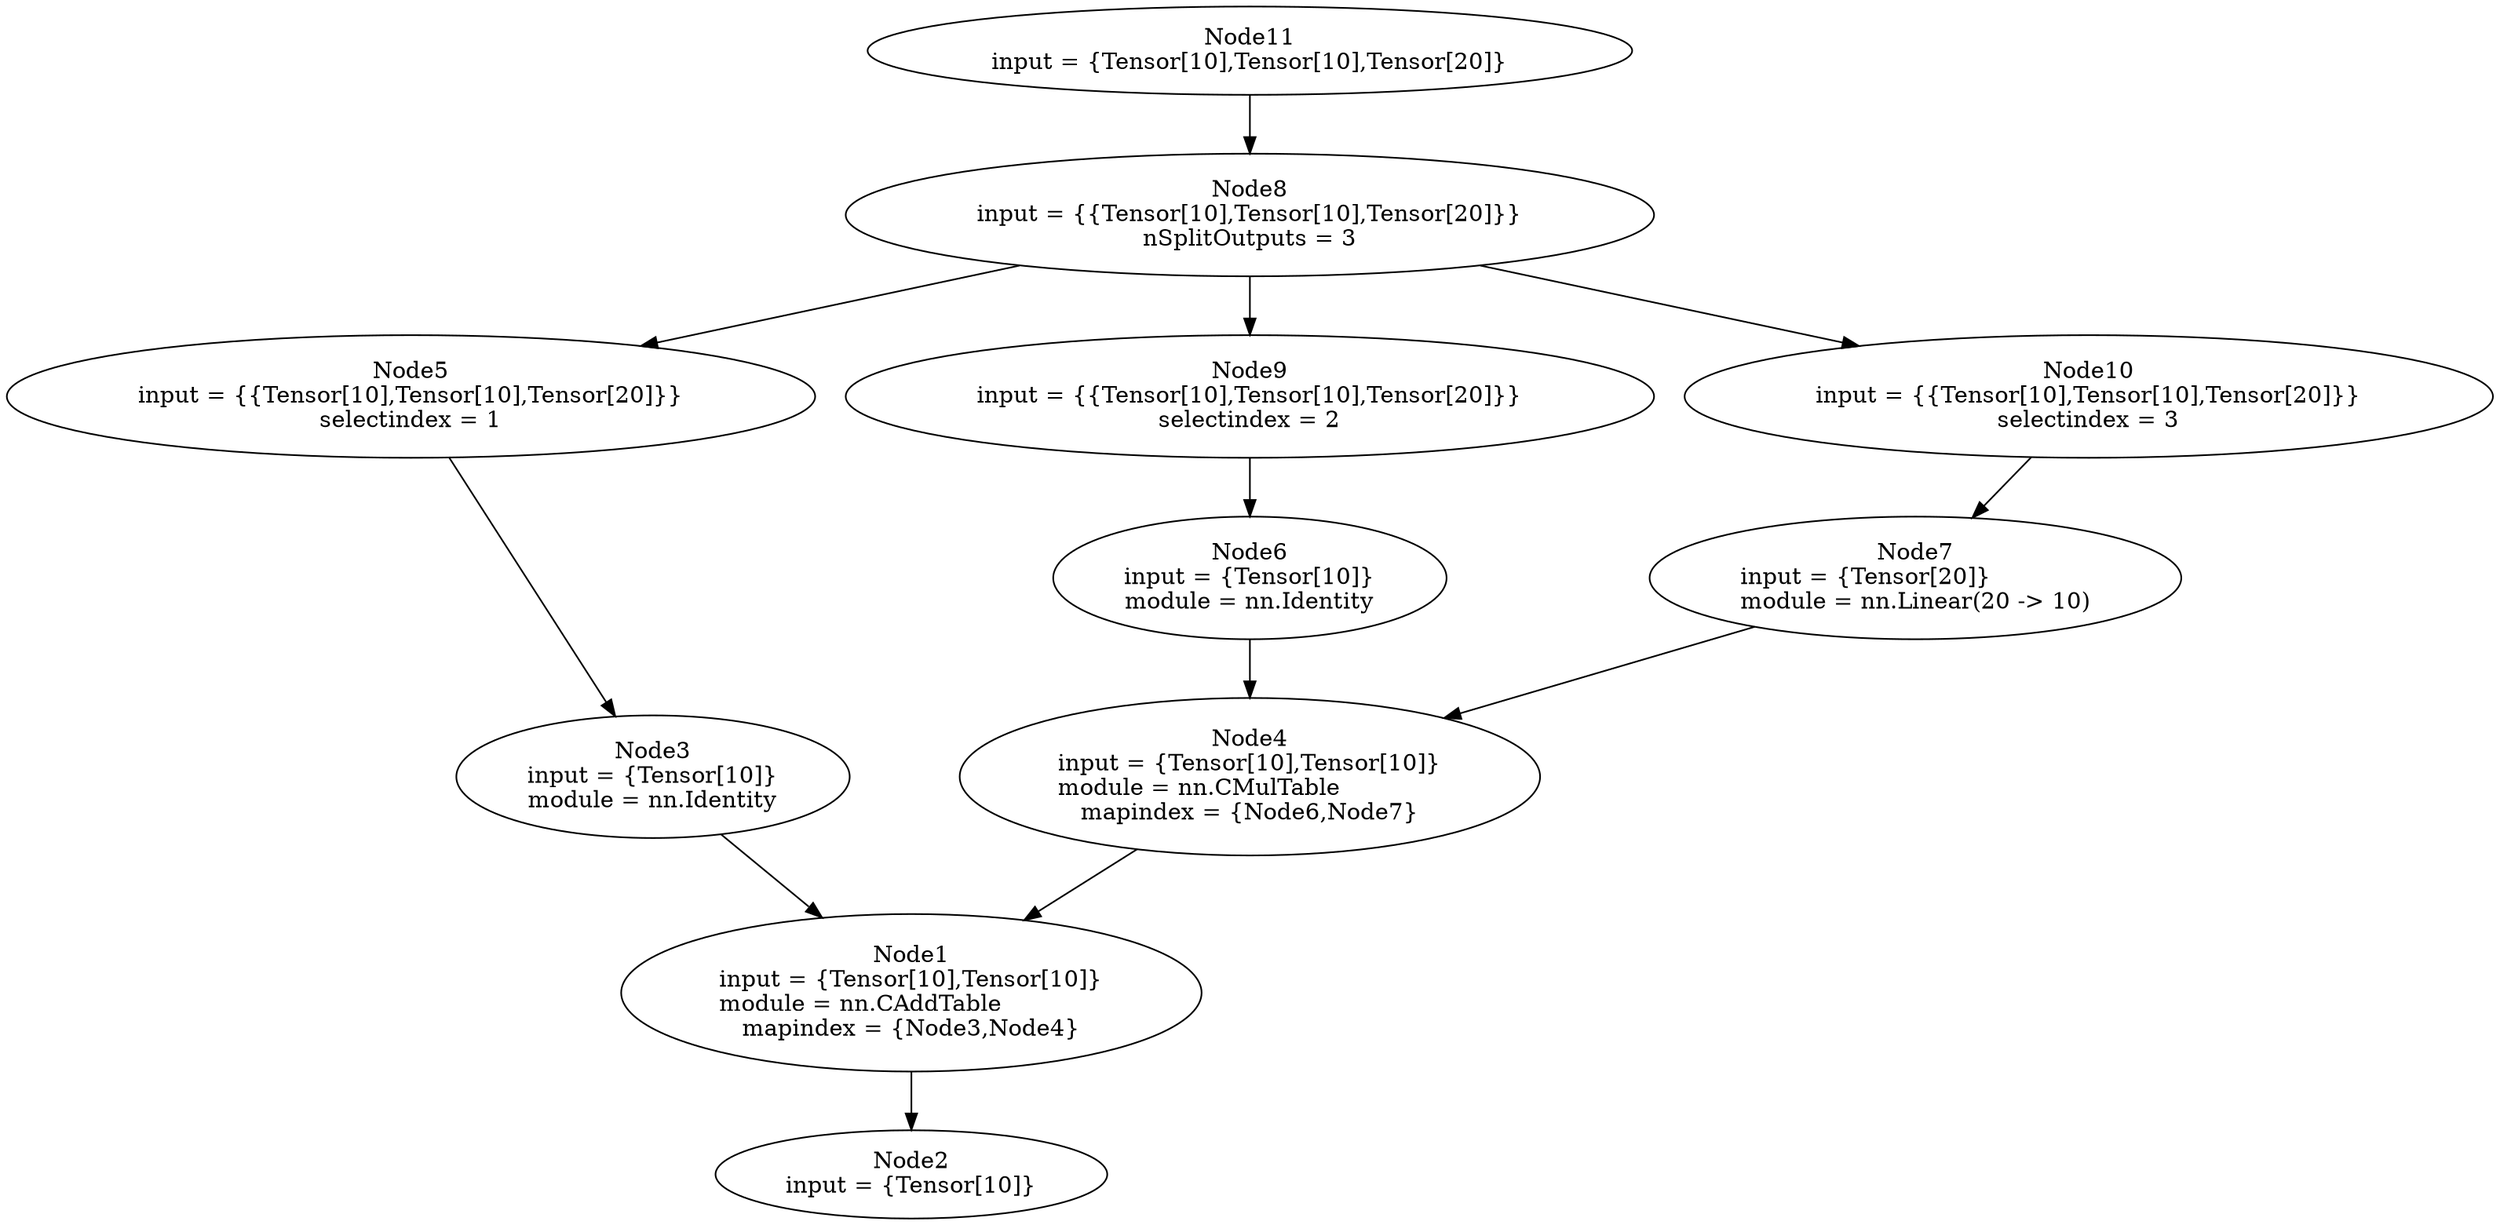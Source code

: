 digraph G {
	graph [bb="0,0,1017,744"];
	node [label="\N",
		shape=oval
	];
	n1	 [height=1.3356,
		label="Node1\ninput = {Tensor[10],Tensor[10]}\lmodule = nn.CAddTable\lmapindex = {Node3,Node4}",
		pos="361,138",
		tooltip="[[string \"z = nn.CAddTable()({x1, z1})...\"]]:1_",
		width=3.8653];
	n2	 [height=0.74639,
		label="Node2\ninput = {Tensor[10]}",
		pos="361,27",
		tooltip="[[C]]:-1_",
		width=2.6216];
	n1 -> n2	 [pos="e,361,53.938 361,89.825 361,81.168 361,72.259 361,63.995"];
	n3	 [height=1.041,
		label="Node3\ninput = {Tensor[10]}\lmodule = nn.Identity",
		pos="222,270",
		tooltip="[[string \"x1 = nn.Identity(10)()...\"]]:1_",
		width=2.6216];
	n3 -> n1	 [pos="e,313.5,183.42 258.16,235.18 272.81,221.48 290.05,205.36 306.18,190.27"];
	n4	 [height=1.3356,
		label="Node4\ninput = {Tensor[10],Tensor[10]}\lmodule = nn.CMulTable\lmapindex = {Node6,Node7}",
		pos="501,270",
		tooltip="[[string \"z1 = nn.CMulTable()({x2, x3})...\"]]:1_",
		width=3.8653];
	n4 -> n1	 [pos="e,409.05,183.62 453.21,224.62 441.4,213.66 428.66,201.82 416.52,190.55"];
	n5	 [height=1.041,
		label="Node5\ninput = {{Tensor[10],Tensor[10],Tensor[20]}}\lselectindex = 1",
		pos="194,392",
		tooltip="[[C]]:-1_-1",
		width=5.3952];
	n5 -> n3	 [pos="e,213.5,307.43 202.55,354.34 205.27,342.71 208.3,329.7 211.16,317.47"];
	n6	 [height=1.041,
		label="Node6\ninput = {Tensor[10]}\lmodule = nn.Identity",
		pos="501,392",
		tooltip="[[string \"x1 = nn.Identity(10)()...\"]]:2_",
		width=2.6216];
	n6 -> n4	 [pos="e,501,318.5 501,354.34 501,346.22 501,337.42 501,328.68"];
	n7	 [height=1.041,
		label="Node7\ninput = {Tensor[20]}\lmodule = nn.Linear(20 -> 10)",
		pos="782,392",
		tooltip="[[string \"x1 = nn.Identity(10)()...\"]]:3_",
		width=3.5652];
	n7 -> n4	 [pos="e,587.19,307.81 711.09,360.72 676.39,345.9 634.12,327.85 596.61,311.83"];
	n8	 [height=1.041,
		label="Node8\ninput = {{Tensor[10],Tensor[10],Tensor[20]}}\lnSplitOutputs = 3",
		pos="416,616",
		tooltip="[[C]]:-1_ split at [/root/torch/install/share/lua/5.1/nngraph/gmodule.lua]:72-mnode",
		width=5.3952];
	n8 -> n5	 [pos="e,188.73,429.56 279.6,589.22 254.13,578.53 230.17,563.4 213,542 190.17,513.55 186.62,471.71 188.09,439.61"];
	n9	 [height=1.041,
		label="Node9\ninput = {{Tensor[10],Tensor[10],Tensor[20]}}\lselectindex = 2",
		pos="416,504",
		tooltip="[[C]]:-1_-2",
		width=5.3952];
	n8 -> n9	 [pos="e,416,541.84 416,578.37 416,569.93 416,560.83 416,552.01"];
	n10	 [height=1.041,
		label="Node10\ninput = {{Tensor[10],Tensor[10],Tensor[20]}}\lselectindex = 3",
		pos="823,504",
		tooltip="[[C]]:-1_-3",
		width=5.3952];
	n8 -> n10	 [pos="e,712.56,534.85 526.41,585.16 580.93,570.43 646.81,552.62 702.62,537.54"];
	n9 -> n6	 [pos="e,473.83,428.16 444.07,466.68 451.62,456.9 459.87,446.23 467.68,436.12"];
	n10 -> n7	 [pos="e,795.59,429.47 809.35,466.37 806.06,457.56 802.51,448.03 799.09,438.86"];
	n11	 [height=0.74639,
		label="Node11\ninput = {Tensor[10],Tensor[10],Tensor[20]}",
		pos="416,717",
		tooltip="[[C]]:-1_",
		width=5.1188];
	n11 -> n8	 [pos="e,416,653.63 416,689.99 416,681.91 416,672.75 416,663.72"];
}
